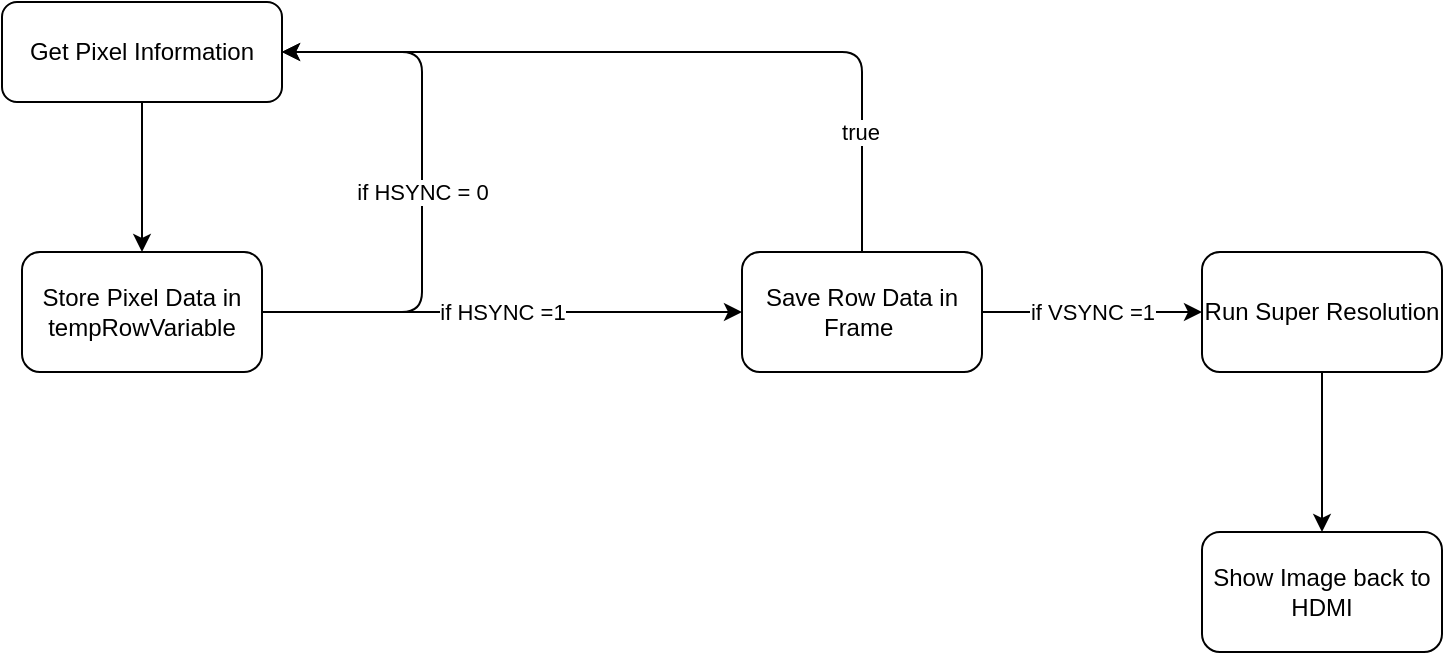 <mxfile>
    <diagram id="jsf88ZZqt0Xj_XCXGO4O" name="Page-1">
        <mxGraphModel dx="1058" dy="773" grid="1" gridSize="10" guides="1" tooltips="1" connect="1" arrows="1" fold="1" page="1" pageScale="1" pageWidth="827" pageHeight="1169" math="0" shadow="0">
            <root>
                <mxCell id="0"/>
                <mxCell id="1" parent="0"/>
                <mxCell id="4" value="" style="edgeStyle=none;html=1;" edge="1" parent="1" source="2" target="3">
                    <mxGeometry relative="1" as="geometry"/>
                </mxCell>
                <mxCell id="2" value="Get Pixel Information" style="rounded=1;whiteSpace=wrap;html=1;" vertex="1" parent="1">
                    <mxGeometry x="60" y="90" width="140" height="50" as="geometry"/>
                </mxCell>
                <mxCell id="5" value="if HSYNC = 0" style="edgeStyle=none;html=1;entryX=1;entryY=0.5;entryDx=0;entryDy=0;" edge="1" parent="1" source="3" target="2">
                    <mxGeometry relative="1" as="geometry">
                        <Array as="points">
                            <mxPoint x="270" y="245"/>
                            <mxPoint x="270" y="115"/>
                        </Array>
                    </mxGeometry>
                </mxCell>
                <mxCell id="6" value="if HSYNC =1" style="edgeStyle=none;html=1;" edge="1" parent="1" source="3" target="7">
                    <mxGeometry relative="1" as="geometry">
                        <mxPoint x="400" y="245" as="targetPoint"/>
                    </mxGeometry>
                </mxCell>
                <mxCell id="3" value="Store Pixel Data in tempRowVariable" style="whiteSpace=wrap;html=1;rounded=1;" vertex="1" parent="1">
                    <mxGeometry x="70" y="215" width="120" height="60" as="geometry"/>
                </mxCell>
                <mxCell id="8" style="edgeStyle=none;html=1;entryX=1;entryY=0.5;entryDx=0;entryDy=0;" edge="1" parent="1" source="7" target="2">
                    <mxGeometry relative="1" as="geometry">
                        <Array as="points">
                            <mxPoint x="490" y="115"/>
                        </Array>
                    </mxGeometry>
                </mxCell>
                <mxCell id="9" value="true" style="edgeLabel;html=1;align=center;verticalAlign=middle;resizable=0;points=[];" vertex="1" connectable="0" parent="8">
                    <mxGeometry x="-0.692" y="1" relative="1" as="geometry">
                        <mxPoint as="offset"/>
                    </mxGeometry>
                </mxCell>
                <mxCell id="11" value="if VSYNC =1" style="edgeStyle=none;html=1;" edge="1" parent="1" source="7" target="10">
                    <mxGeometry relative="1" as="geometry"/>
                </mxCell>
                <mxCell id="7" value="Save Row Data in Frame&amp;nbsp;" style="rounded=1;whiteSpace=wrap;html=1;" vertex="1" parent="1">
                    <mxGeometry x="430" y="215" width="120" height="60" as="geometry"/>
                </mxCell>
                <mxCell id="13" value="" style="edgeStyle=none;html=1;" edge="1" parent="1" source="10" target="12">
                    <mxGeometry relative="1" as="geometry"/>
                </mxCell>
                <mxCell id="10" value="Run Super Resolution" style="whiteSpace=wrap;html=1;rounded=1;" vertex="1" parent="1">
                    <mxGeometry x="660" y="215" width="120" height="60" as="geometry"/>
                </mxCell>
                <mxCell id="12" value="Show Image back to HDMI" style="whiteSpace=wrap;html=1;rounded=1;" vertex="1" parent="1">
                    <mxGeometry x="660" y="355" width="120" height="60" as="geometry"/>
                </mxCell>
            </root>
        </mxGraphModel>
    </diagram>
</mxfile>